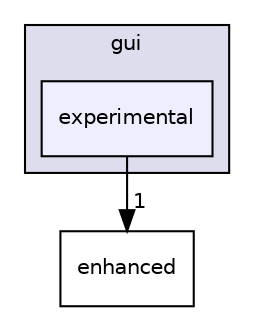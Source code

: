 digraph "ssl-vision/src/shared/vartypes/gui/experimental" {
  compound=true
  node [ fontsize="10", fontname="Helvetica"];
  edge [ labelfontsize="10", labelfontname="Helvetica"];
  subgraph clusterdir_e103aa55346def1c0e6c9803171f61bd {
    graph [ bgcolor="#ddddee", pencolor="black", label="gui" fontname="Helvetica", fontsize="10", URL="dir_e103aa55346def1c0e6c9803171f61bd.html"]
  dir_e7c527361c16108ed56aa006d4aa2664 [shape=box, label="experimental", style="filled", fillcolor="#eeeeff", pencolor="black", URL="dir_e7c527361c16108ed56aa006d4aa2664.html"];
  }
  dir_c142b03171ed140e750b8c5a57d24ea8 [shape=box label="enhanced" URL="dir_c142b03171ed140e750b8c5a57d24ea8.html"];
  dir_e7c527361c16108ed56aa006d4aa2664->dir_c142b03171ed140e750b8c5a57d24ea8 [headlabel="1", labeldistance=1.5 headhref="dir_000078_000076.html"];
}
